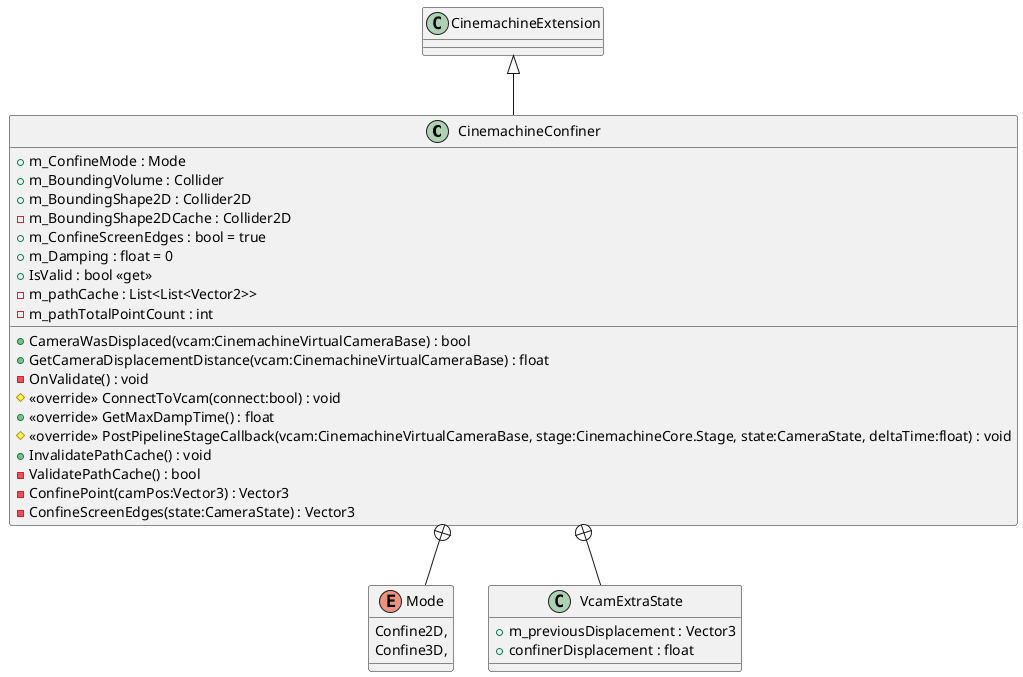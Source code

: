 @startuml
class CinemachineConfiner {
    + m_ConfineMode : Mode
    + m_BoundingVolume : Collider
    + m_BoundingShape2D : Collider2D
    - m_BoundingShape2DCache : Collider2D
    + m_ConfineScreenEdges : bool = true
    + m_Damping : float = 0
    + CameraWasDisplaced(vcam:CinemachineVirtualCameraBase) : bool
    + GetCameraDisplacementDistance(vcam:CinemachineVirtualCameraBase) : float
    - OnValidate() : void
    # <<override>> ConnectToVcam(connect:bool) : void
    + IsValid : bool <<get>>
    + <<override>> GetMaxDampTime() : float
    # <<override>> PostPipelineStageCallback(vcam:CinemachineVirtualCameraBase, stage:CinemachineCore.Stage, state:CameraState, deltaTime:float) : void
    - m_pathCache : List<List<Vector2>>
    - m_pathTotalPointCount : int
    + InvalidatePathCache() : void
    - ValidatePathCache() : bool
    - ConfinePoint(camPos:Vector3) : Vector3
    - ConfineScreenEdges(state:CameraState) : Vector3
}
enum Mode {
    Confine2D,
    Confine3D,
}
class VcamExtraState {
    + m_previousDisplacement : Vector3
    + confinerDisplacement : float
}
CinemachineExtension <|-- CinemachineConfiner
CinemachineConfiner +-- Mode
CinemachineConfiner +-- VcamExtraState
@enduml
